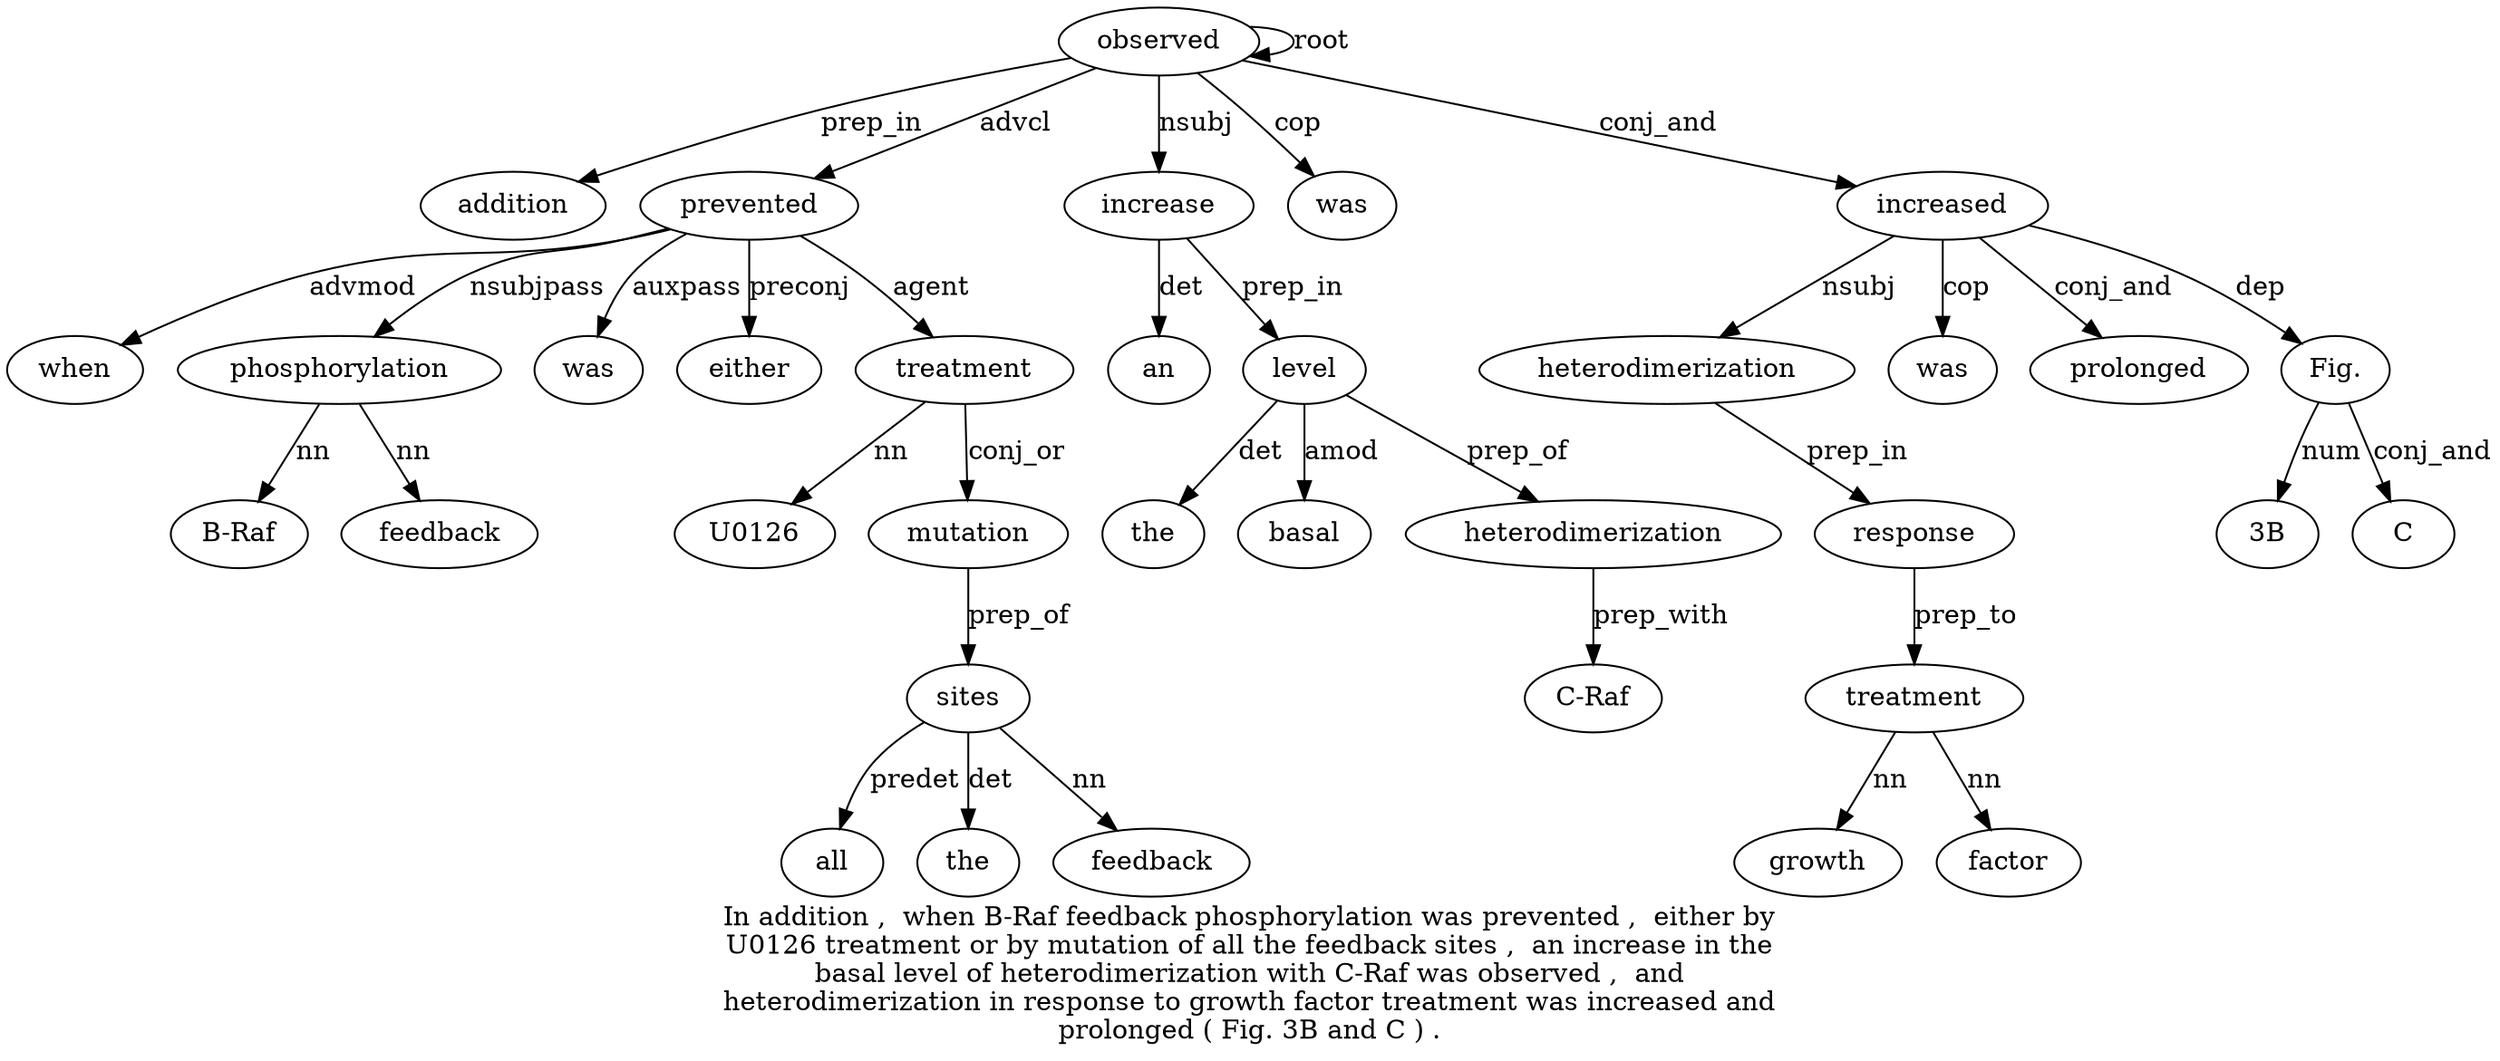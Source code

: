 digraph "In addition ,  when B-Raf feedback phosphorylation was prevented ,  either by U0126 treatment or by mutation of all the feedback sites ,  an increase in the basal level of heterodimerization with C-Raf was observed ,  and heterodimerization in response to growth factor treatment was increased and prolonged ( Fig. 3B and C ) ." {
label="In addition ,  when B-Raf feedback phosphorylation was prevented ,  either by
U0126 treatment or by mutation of all the feedback sites ,  an increase in the
basal level of heterodimerization with C-Raf was observed ,  and
heterodimerization in response to growth factor treatment was increased and
prolonged ( Fig. 3B and C ) .";
observed35 [style=filled, fillcolor=white, label=observed];
addition2 [style=filled, fillcolor=white, label=addition];
observed35 -> addition2  [label=prep_in];
prevented9 [style=filled, fillcolor=white, label=prevented];
when4 [style=filled, fillcolor=white, label=when];
prevented9 -> when4  [label=advmod];
phosphorylation7 [style=filled, fillcolor=white, label=phosphorylation];
"B-Raf5" [style=filled, fillcolor=white, label="B-Raf"];
phosphorylation7 -> "B-Raf5"  [label=nn];
feedback6 [style=filled, fillcolor=white, label=feedback];
phosphorylation7 -> feedback6  [label=nn];
prevented9 -> phosphorylation7  [label=nsubjpass];
was8 [style=filled, fillcolor=white, label=was];
prevented9 -> was8  [label=auxpass];
observed35 -> prevented9  [label=advcl];
either11 [style=filled, fillcolor=white, label=either];
prevented9 -> either11  [label=preconj];
treatment14 [style=filled, fillcolor=white, label=treatment];
U012613 [style=filled, fillcolor=white, label=U0126];
treatment14 -> U012613  [label=nn];
prevented9 -> treatment14  [label=agent];
mutation17 [style=filled, fillcolor=white, label=mutation];
treatment14 -> mutation17  [label=conj_or];
sites22 [style=filled, fillcolor=white, label=sites];
all19 [style=filled, fillcolor=white, label=all];
sites22 -> all19  [label=predet];
the20 [style=filled, fillcolor=white, label=the];
sites22 -> the20  [label=det];
feedback21 [style=filled, fillcolor=white, label=feedback];
sites22 -> feedback21  [label=nn];
mutation17 -> sites22  [label=prep_of];
increase25 [style=filled, fillcolor=white, label=increase];
an24 [style=filled, fillcolor=white, label=an];
increase25 -> an24  [label=det];
observed35 -> increase25  [label=nsubj];
level29 [style=filled, fillcolor=white, label=level];
the27 [style=filled, fillcolor=white, label=the];
level29 -> the27  [label=det];
basal28 [style=filled, fillcolor=white, label=basal];
level29 -> basal28  [label=amod];
increase25 -> level29  [label=prep_in];
heterodimerization31 [style=filled, fillcolor=white, label=heterodimerization];
level29 -> heterodimerization31  [label=prep_of];
"C-Raf33" [style=filled, fillcolor=white, label="C-Raf"];
heterodimerization31 -> "C-Raf33"  [label=prep_with];
was34 [style=filled, fillcolor=white, label=was];
observed35 -> was34  [label=cop];
observed35 -> observed35  [label=root];
increased46 [style=filled, fillcolor=white, label=increased];
heterodimerization38 [style=filled, fillcolor=white, label=heterodimerization];
increased46 -> heterodimerization38  [label=nsubj];
response40 [style=filled, fillcolor=white, label=response];
heterodimerization38 -> response40  [label=prep_in];
treatment44 [style=filled, fillcolor=white, label=treatment];
growth42 [style=filled, fillcolor=white, label=growth];
treatment44 -> growth42  [label=nn];
factor43 [style=filled, fillcolor=white, label=factor];
treatment44 -> factor43  [label=nn];
response40 -> treatment44  [label=prep_to];
was45 [style=filled, fillcolor=white, label=was];
increased46 -> was45  [label=cop];
observed35 -> increased46  [label=conj_and];
prolonged48 [style=filled, fillcolor=white, label=prolonged];
increased46 -> prolonged48  [label=conj_and];
"Fig.50" [style=filled, fillcolor=white, label="Fig."];
increased46 -> "Fig.50"  [label=dep];
"3B51" [style=filled, fillcolor=white, label="3B"];
"Fig.50" -> "3B51"  [label=num];
C53 [style=filled, fillcolor=white, label=C];
"Fig.50" -> C53  [label=conj_and];
}
